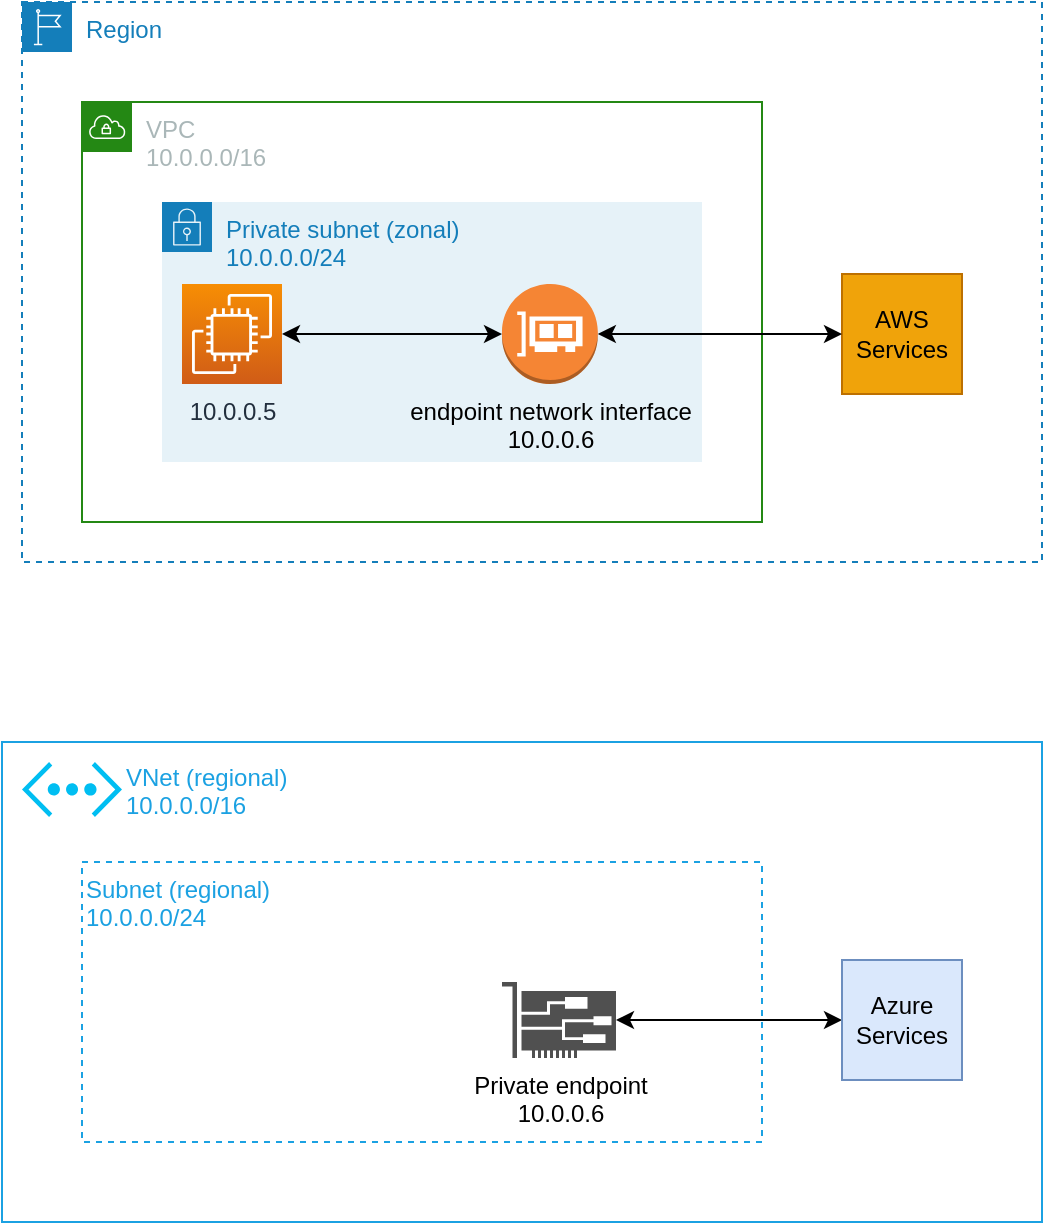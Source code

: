 <mxfile version="17.1.0" type="github">
  <diagram id="cuhTsljI_HF5Cnu3ZseF" name="Page-1">
    <mxGraphModel dx="1038" dy="546" grid="1" gridSize="10" guides="1" tooltips="1" connect="1" arrows="1" fold="1" page="1" pageScale="1" pageWidth="827" pageHeight="1169" math="0" shadow="0">
      <root>
        <mxCell id="0" />
        <mxCell id="1" parent="0" />
        <mxCell id="CAPrlYotPy6mbk9Nvcnk-1" value="Region" style="points=[[0,0],[0.25,0],[0.5,0],[0.75,0],[1,0],[1,0.25],[1,0.5],[1,0.75],[1,1],[0.75,1],[0.5,1],[0.25,1],[0,1],[0,0.75],[0,0.5],[0,0.25]];outlineConnect=0;gradientColor=none;html=1;whiteSpace=wrap;fontSize=12;fontStyle=0;container=1;pointerEvents=0;collapsible=0;recursiveResize=0;shape=mxgraph.aws4.group;grIcon=mxgraph.aws4.group_region;strokeColor=#147EBA;fillColor=none;verticalAlign=top;align=left;spacingLeft=30;fontColor=#147EBA;dashed=1;" vertex="1" parent="1">
          <mxGeometry x="90" y="110" width="510" height="280" as="geometry" />
        </mxCell>
        <mxCell id="CAPrlYotPy6mbk9Nvcnk-2" value="VPC&lt;br&gt;10.0.0.0/16" style="points=[[0,0],[0.25,0],[0.5,0],[0.75,0],[1,0],[1,0.25],[1,0.5],[1,0.75],[1,1],[0.75,1],[0.5,1],[0.25,1],[0,1],[0,0.75],[0,0.5],[0,0.25]];outlineConnect=0;gradientColor=none;html=1;whiteSpace=wrap;fontSize=12;fontStyle=0;container=1;pointerEvents=0;collapsible=0;recursiveResize=0;shape=mxgraph.aws4.group;grIcon=mxgraph.aws4.group_vpc;strokeColor=#248814;fillColor=none;verticalAlign=top;align=left;spacingLeft=30;fontColor=#AAB7B8;dashed=0;" vertex="1" parent="CAPrlYotPy6mbk9Nvcnk-1">
          <mxGeometry x="30" y="50" width="340" height="210" as="geometry" />
        </mxCell>
        <mxCell id="CAPrlYotPy6mbk9Nvcnk-3" value="Private subnet (zonal)&lt;br&gt;10.0.0.0/24" style="points=[[0,0],[0.25,0],[0.5,0],[0.75,0],[1,0],[1,0.25],[1,0.5],[1,0.75],[1,1],[0.75,1],[0.5,1],[0.25,1],[0,1],[0,0.75],[0,0.5],[0,0.25]];outlineConnect=0;gradientColor=none;html=1;whiteSpace=wrap;fontSize=12;fontStyle=0;container=1;pointerEvents=0;collapsible=0;recursiveResize=0;shape=mxgraph.aws4.group;grIcon=mxgraph.aws4.group_security_group;grStroke=0;strokeColor=#147EBA;fillColor=#E6F2F8;verticalAlign=top;align=left;spacingLeft=30;fontColor=#147EBA;dashed=0;" vertex="1" parent="CAPrlYotPy6mbk9Nvcnk-2">
          <mxGeometry x="40" y="50" width="270" height="130" as="geometry" />
        </mxCell>
        <mxCell id="CAPrlYotPy6mbk9Nvcnk-4" value="endpoint network interface&lt;br&gt;10.0.0.6" style="outlineConnect=0;dashed=0;verticalLabelPosition=bottom;verticalAlign=top;align=center;html=1;shape=mxgraph.aws3.elastic_network_interface;fillColor=#F58534;gradientColor=none;" vertex="1" parent="CAPrlYotPy6mbk9Nvcnk-3">
          <mxGeometry x="170" y="41" width="47.92" height="50" as="geometry" />
        </mxCell>
        <mxCell id="CAPrlYotPy6mbk9Nvcnk-8" style="edgeStyle=orthogonalEdgeStyle;rounded=0;orthogonalLoop=1;jettySize=auto;html=1;entryX=0;entryY=0.5;entryDx=0;entryDy=0;entryPerimeter=0;startArrow=classic;startFill=1;" edge="1" parent="CAPrlYotPy6mbk9Nvcnk-3" source="CAPrlYotPy6mbk9Nvcnk-7" target="CAPrlYotPy6mbk9Nvcnk-4">
          <mxGeometry relative="1" as="geometry" />
        </mxCell>
        <mxCell id="CAPrlYotPy6mbk9Nvcnk-7" value="10.0.0.5" style="sketch=0;points=[[0,0,0],[0.25,0,0],[0.5,0,0],[0.75,0,0],[1,0,0],[0,1,0],[0.25,1,0],[0.5,1,0],[0.75,1,0],[1,1,0],[0,0.25,0],[0,0.5,0],[0,0.75,0],[1,0.25,0],[1,0.5,0],[1,0.75,0]];outlineConnect=0;fontColor=#232F3E;gradientColor=#F78E04;gradientDirection=north;fillColor=#D05C17;strokeColor=#ffffff;dashed=0;verticalLabelPosition=bottom;verticalAlign=top;align=center;html=1;fontSize=12;fontStyle=0;aspect=fixed;shape=mxgraph.aws4.resourceIcon;resIcon=mxgraph.aws4.ec2;" vertex="1" parent="CAPrlYotPy6mbk9Nvcnk-3">
          <mxGeometry x="10" y="41" width="50" height="50" as="geometry" />
        </mxCell>
        <mxCell id="CAPrlYotPy6mbk9Nvcnk-5" value="AWS Services" style="rounded=0;whiteSpace=wrap;html=1;fillColor=#f0a30a;strokeColor=#BD7000;fontColor=#000000;" vertex="1" parent="CAPrlYotPy6mbk9Nvcnk-1">
          <mxGeometry x="410" y="136" width="60" height="60" as="geometry" />
        </mxCell>
        <mxCell id="CAPrlYotPy6mbk9Nvcnk-6" style="edgeStyle=orthogonalEdgeStyle;rounded=0;orthogonalLoop=1;jettySize=auto;html=1;entryX=0;entryY=0.5;entryDx=0;entryDy=0;startArrow=classic;startFill=1;" edge="1" parent="CAPrlYotPy6mbk9Nvcnk-1" source="CAPrlYotPy6mbk9Nvcnk-4" target="CAPrlYotPy6mbk9Nvcnk-5">
          <mxGeometry relative="1" as="geometry" />
        </mxCell>
        <mxCell id="CAPrlYotPy6mbk9Nvcnk-9" value="" style="rounded=0;whiteSpace=wrap;html=1;fillColor=none;strokeColor=#1BA1E2;fontColor=#ffffff;" vertex="1" parent="1">
          <mxGeometry x="80" y="480" width="520" height="240" as="geometry" />
        </mxCell>
        <mxCell id="CAPrlYotPy6mbk9Nvcnk-13" value="VNet (regional)&#xa;10.0.0.0/16" style="verticalLabelPosition=middle;verticalAlign=middle;align=left;strokeColor=none;fillColor=#00BEF2;shape=mxgraph.azure.virtual_network;pointerEvents=1;sketch=0;fontColor=#1BA1E2;labelPosition=right;" vertex="1" parent="1">
          <mxGeometry x="90" y="490" width="50" height="27.5" as="geometry" />
        </mxCell>
        <mxCell id="CAPrlYotPy6mbk9Nvcnk-15" value="&lt;font color=&quot;#1ba1e2&quot;&gt;Subnet (regional)&lt;br&gt;10.0.0.0/24&lt;br&gt;&lt;/font&gt;" style="rounded=0;whiteSpace=wrap;html=1;fillColor=none;strokeColor=#1BA1E2;fontColor=#ffffff;dashed=1;verticalAlign=top;align=left;" vertex="1" parent="1">
          <mxGeometry x="120" y="540" width="340" height="140" as="geometry" />
        </mxCell>
        <mxCell id="CAPrlYotPy6mbk9Nvcnk-18" style="edgeStyle=orthogonalEdgeStyle;rounded=0;orthogonalLoop=1;jettySize=auto;html=1;entryX=0;entryY=0.5;entryDx=0;entryDy=0;fontColor=#000000;startArrow=classic;startFill=1;" edge="1" parent="1" source="CAPrlYotPy6mbk9Nvcnk-16" target="CAPrlYotPy6mbk9Nvcnk-17">
          <mxGeometry relative="1" as="geometry" />
        </mxCell>
        <mxCell id="CAPrlYotPy6mbk9Nvcnk-16" value="&lt;font color=&quot;#000000&quot;&gt;Private endpoint&lt;br&gt;10.0.0.6&lt;/font&gt;" style="sketch=0;pointerEvents=1;shadow=0;dashed=0;html=1;strokeColor=none;fillColor=#505050;labelPosition=center;verticalLabelPosition=bottom;verticalAlign=top;outlineConnect=0;align=center;shape=mxgraph.office.devices.nic;fontColor=#1BA1E2;" vertex="1" parent="1">
          <mxGeometry x="330" y="600" width="57" height="38" as="geometry" />
        </mxCell>
        <mxCell id="CAPrlYotPy6mbk9Nvcnk-17" value="Azure&lt;br&gt;Services" style="rounded=0;whiteSpace=wrap;html=1;fillColor=#dae8fc;strokeColor=#6c8ebf;" vertex="1" parent="1">
          <mxGeometry x="500" y="589" width="60" height="60" as="geometry" />
        </mxCell>
      </root>
    </mxGraphModel>
  </diagram>
</mxfile>
